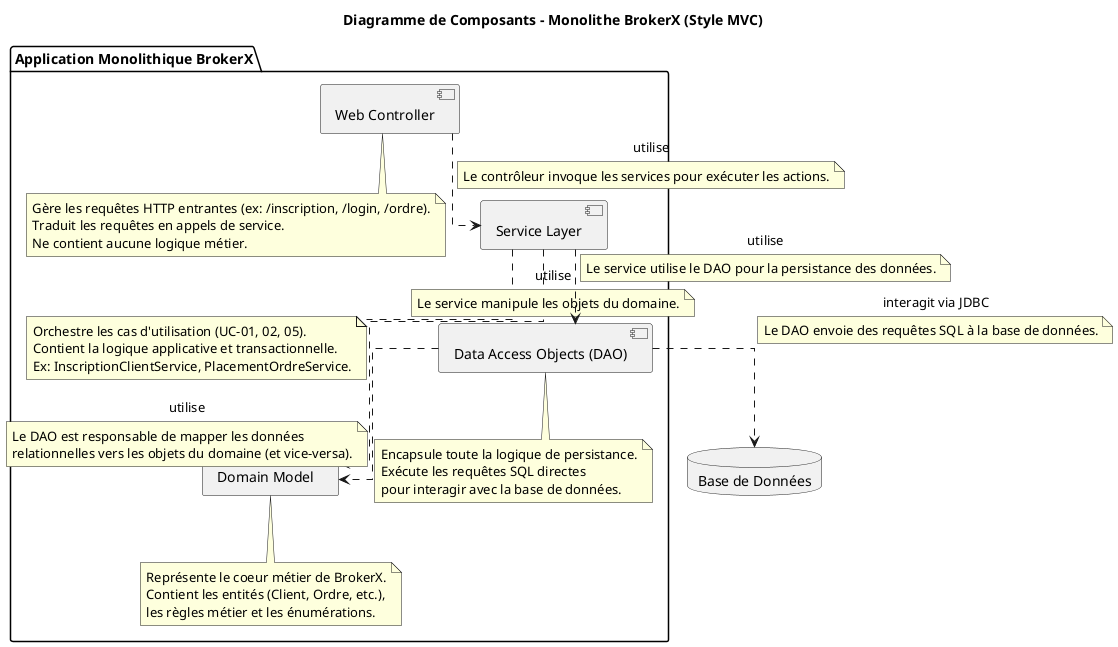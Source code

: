 @startuml
' Titre du diagramme
title Diagramme de Composants - Monolithe BrokerX (Style MVC)

' Apparence du diagramme (optionnel, pour un meilleur rendu)
skinparam componentStyle uml2
skinparam linetype ortho

' --- Définition du composant principal (le monolithe) ---
package "Application Monolithique BrokerX" {

  ' --- Définition des composants internes ---
  
  [Web Controller] as Controller
  note bottom of Controller
    Gère les requêtes HTTP entrantes (ex: /inscription, /login, /ordre).
    Traduit les requêtes en appels de service.
    Ne contient aucune logique métier.
  end note

  [Service Layer] as Service
  note bottom of Service
    Orchestre les cas d'utilisation (UC-01, 02, 05).
    Contient la logique applicative et transactionnelle.
    Ex: InscriptionClientService, PlacementOrdreService.
  end note

  [Domain Model] as Domain
  note bottom of Domain
    Représente le coeur métier de BrokerX.
    Contient les entités (Client, Ordre, etc.),
    les règles métier et les énumérations.
  end note

  [Data Access Objects (DAO)] as DAO
  note bottom of DAO
    Encapsule toute la logique de persistance.
    Exécute les requêtes SQL directes
    pour interagir avec la base de données.
  end note

}

' --- Définition du composant externe (la base de données) ---
database "Base de Données" as DB

' --- Relations (Dépendances) entre les composants ---

Controller ..> Service : utilise
note on link: Le contrôleur invoque les services pour exécuter les actions.

Service ..> Domain : utilise
note on link: Le service manipule les objets du domaine.

Service ..> DAO : utilise
note on link: Le service utilise le DAO pour la persistance des données.

DAO ..> DB : interagit via JDBC
note on link: Le DAO envoie des requêtes SQL à la base de données.

DAO ..> Domain : utilise
note on link
  Le DAO est responsable de mapper les données
  relationnelles vers les objets du domaine (et vice-versa).
end note

@enduml